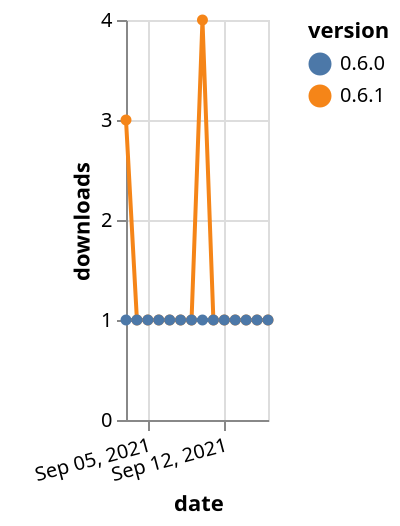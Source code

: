 {"$schema": "https://vega.github.io/schema/vega-lite/v5.json", "description": "A simple bar chart with embedded data.", "data": {"values": [{"date": "2021-09-03", "total": 155, "delta": 3, "version": "0.6.1"}, {"date": "2021-09-04", "total": 156, "delta": 1, "version": "0.6.1"}, {"date": "2021-09-05", "total": 157, "delta": 1, "version": "0.6.1"}, {"date": "2021-09-06", "total": 158, "delta": 1, "version": "0.6.1"}, {"date": "2021-09-07", "total": 159, "delta": 1, "version": "0.6.1"}, {"date": "2021-09-08", "total": 160, "delta": 1, "version": "0.6.1"}, {"date": "2021-09-09", "total": 161, "delta": 1, "version": "0.6.1"}, {"date": "2021-09-10", "total": 165, "delta": 4, "version": "0.6.1"}, {"date": "2021-09-11", "total": 166, "delta": 1, "version": "0.6.1"}, {"date": "2021-09-12", "total": 167, "delta": 1, "version": "0.6.1"}, {"date": "2021-09-13", "total": 168, "delta": 1, "version": "0.6.1"}, {"date": "2021-09-14", "total": 169, "delta": 1, "version": "0.6.1"}, {"date": "2021-09-15", "total": 170, "delta": 1, "version": "0.6.1"}, {"date": "2021-09-16", "total": 171, "delta": 1, "version": "0.6.1"}, {"date": "2021-09-03", "total": 125, "delta": 1, "version": "0.6.0"}, {"date": "2021-09-04", "total": 126, "delta": 1, "version": "0.6.0"}, {"date": "2021-09-05", "total": 127, "delta": 1, "version": "0.6.0"}, {"date": "2021-09-06", "total": 128, "delta": 1, "version": "0.6.0"}, {"date": "2021-09-07", "total": 129, "delta": 1, "version": "0.6.0"}, {"date": "2021-09-08", "total": 130, "delta": 1, "version": "0.6.0"}, {"date": "2021-09-09", "total": 131, "delta": 1, "version": "0.6.0"}, {"date": "2021-09-10", "total": 132, "delta": 1, "version": "0.6.0"}, {"date": "2021-09-11", "total": 133, "delta": 1, "version": "0.6.0"}, {"date": "2021-09-12", "total": 134, "delta": 1, "version": "0.6.0"}, {"date": "2021-09-13", "total": 135, "delta": 1, "version": "0.6.0"}, {"date": "2021-09-14", "total": 136, "delta": 1, "version": "0.6.0"}, {"date": "2021-09-15", "total": 137, "delta": 1, "version": "0.6.0"}, {"date": "2021-09-16", "total": 138, "delta": 1, "version": "0.6.0"}]}, "width": "container", "mark": {"type": "line", "point": {"filled": true}}, "encoding": {"x": {"field": "date", "type": "temporal", "timeUnit": "yearmonthdate", "title": "date", "axis": {"labelAngle": -15}}, "y": {"field": "delta", "type": "quantitative", "title": "downloads"}, "color": {"field": "version", "type": "nominal"}, "tooltip": {"field": "delta"}}}